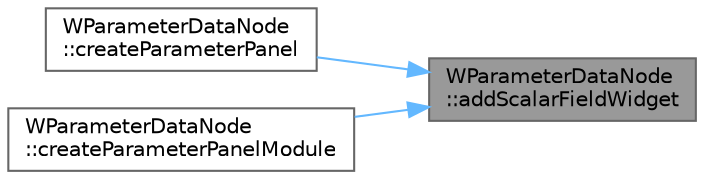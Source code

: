 digraph "WParameterDataNode::addScalarFieldWidget"
{
 // LATEX_PDF_SIZE
  bgcolor="transparent";
  edge [fontname=Helvetica,fontsize=10,labelfontname=Helvetica,labelfontsize=10];
  node [fontname=Helvetica,fontsize=10,shape=box,height=0.2,width=0.4];
  rankdir="RL";
  Node1 [id="Node000001",label="WParameterDataNode\l::addScalarFieldWidget",height=0.2,width=0.4,color="gray40", fillcolor="grey60", style="filled", fontcolor="black",tooltip=" "];
  Node1 -> Node2 [id="edge1_Node000001_Node000002",dir="back",color="steelblue1",style="solid",tooltip=" "];
  Node2 [id="Node000002",label="WParameterDataNode\l::createParameterPanel",height=0.2,width=0.4,color="grey40", fillcolor="white", style="filled",URL="$class_w_parameter_data_node.html#a719a679820cb424f73e9c0be6d2adac6",tooltip=" "];
  Node1 -> Node3 [id="edge2_Node000001_Node000003",dir="back",color="steelblue1",style="solid",tooltip=" "];
  Node3 [id="Node000003",label="WParameterDataNode\l::createParameterPanelModule",height=0.2,width=0.4,color="grey40", fillcolor="white", style="filled",URL="$class_w_parameter_data_node.html#abf92988407598e7d406edc9f7c6a22e3",tooltip=" "];
}
